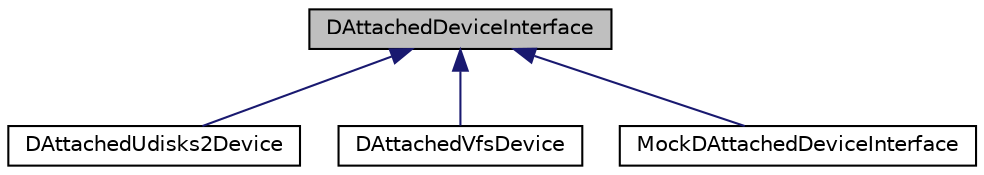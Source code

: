 digraph "DAttachedDeviceInterface"
{
  edge [fontname="Helvetica",fontsize="10",labelfontname="Helvetica",labelfontsize="10"];
  node [fontname="Helvetica",fontsize="10",shape=record];
  Node0 [label="DAttachedDeviceInterface",height=0.2,width=0.4,color="black", fillcolor="grey75", style="filled", fontcolor="black"];
  Node0 -> Node1 [dir="back",color="midnightblue",fontsize="10",style="solid",fontname="Helvetica"];
  Node1 [label="DAttachedUdisks2Device",height=0.2,width=0.4,color="black", fillcolor="white", style="filled",URL="$class_d_attached_udisks2_device.html",tooltip="An attached (mounted) block device (partition) "];
  Node0 -> Node2 [dir="back",color="midnightblue",fontsize="10",style="solid",fontname="Helvetica"];
  Node2 [label="DAttachedVfsDevice",height=0.2,width=0.4,color="black", fillcolor="white", style="filled",URL="$class_d_attached_vfs_device.html",tooltip="An attached (mounted) virtual filesystem device from gio "];
  Node0 -> Node3 [dir="back",color="midnightblue",fontsize="10",style="solid",fontname="Helvetica"];
  Node3 [label="MockDAttachedDeviceInterface",height=0.2,width=0.4,color="black", fillcolor="white", style="filled",URL="$class_mock_d_attached_device_interface.html"];
}
